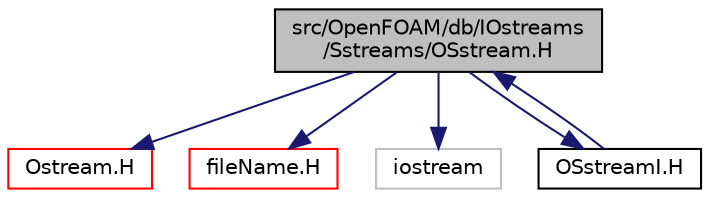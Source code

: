 digraph "src/OpenFOAM/db/IOstreams/Sstreams/OSstream.H"
{
  bgcolor="transparent";
  edge [fontname="Helvetica",fontsize="10",labelfontname="Helvetica",labelfontsize="10"];
  node [fontname="Helvetica",fontsize="10",shape=record];
  Node0 [label="src/OpenFOAM/db/IOstreams\l/Sstreams/OSstream.H",height=0.2,width=0.4,color="black", fillcolor="grey75", style="filled", fontcolor="black"];
  Node0 -> Node1 [color="midnightblue",fontsize="10",style="solid",fontname="Helvetica"];
  Node1 [label="Ostream.H",height=0.2,width=0.4,color="red",URL="$a09824.html"];
  Node0 -> Node36 [color="midnightblue",fontsize="10",style="solid",fontname="Helvetica"];
  Node36 [label="fileName.H",height=0.2,width=0.4,color="red",URL="$a13436.html"];
  Node0 -> Node8 [color="midnightblue",fontsize="10",style="solid",fontname="Helvetica"];
  Node8 [label="iostream",height=0.2,width=0.4,color="grey75"];
  Node0 -> Node41 [color="midnightblue",fontsize="10",style="solid",fontname="Helvetica"];
  Node41 [label="OSstreamI.H",height=0.2,width=0.4,color="black",URL="$a09911.html"];
  Node41 -> Node0 [color="midnightblue",fontsize="10",style="solid",fontname="Helvetica"];
}
